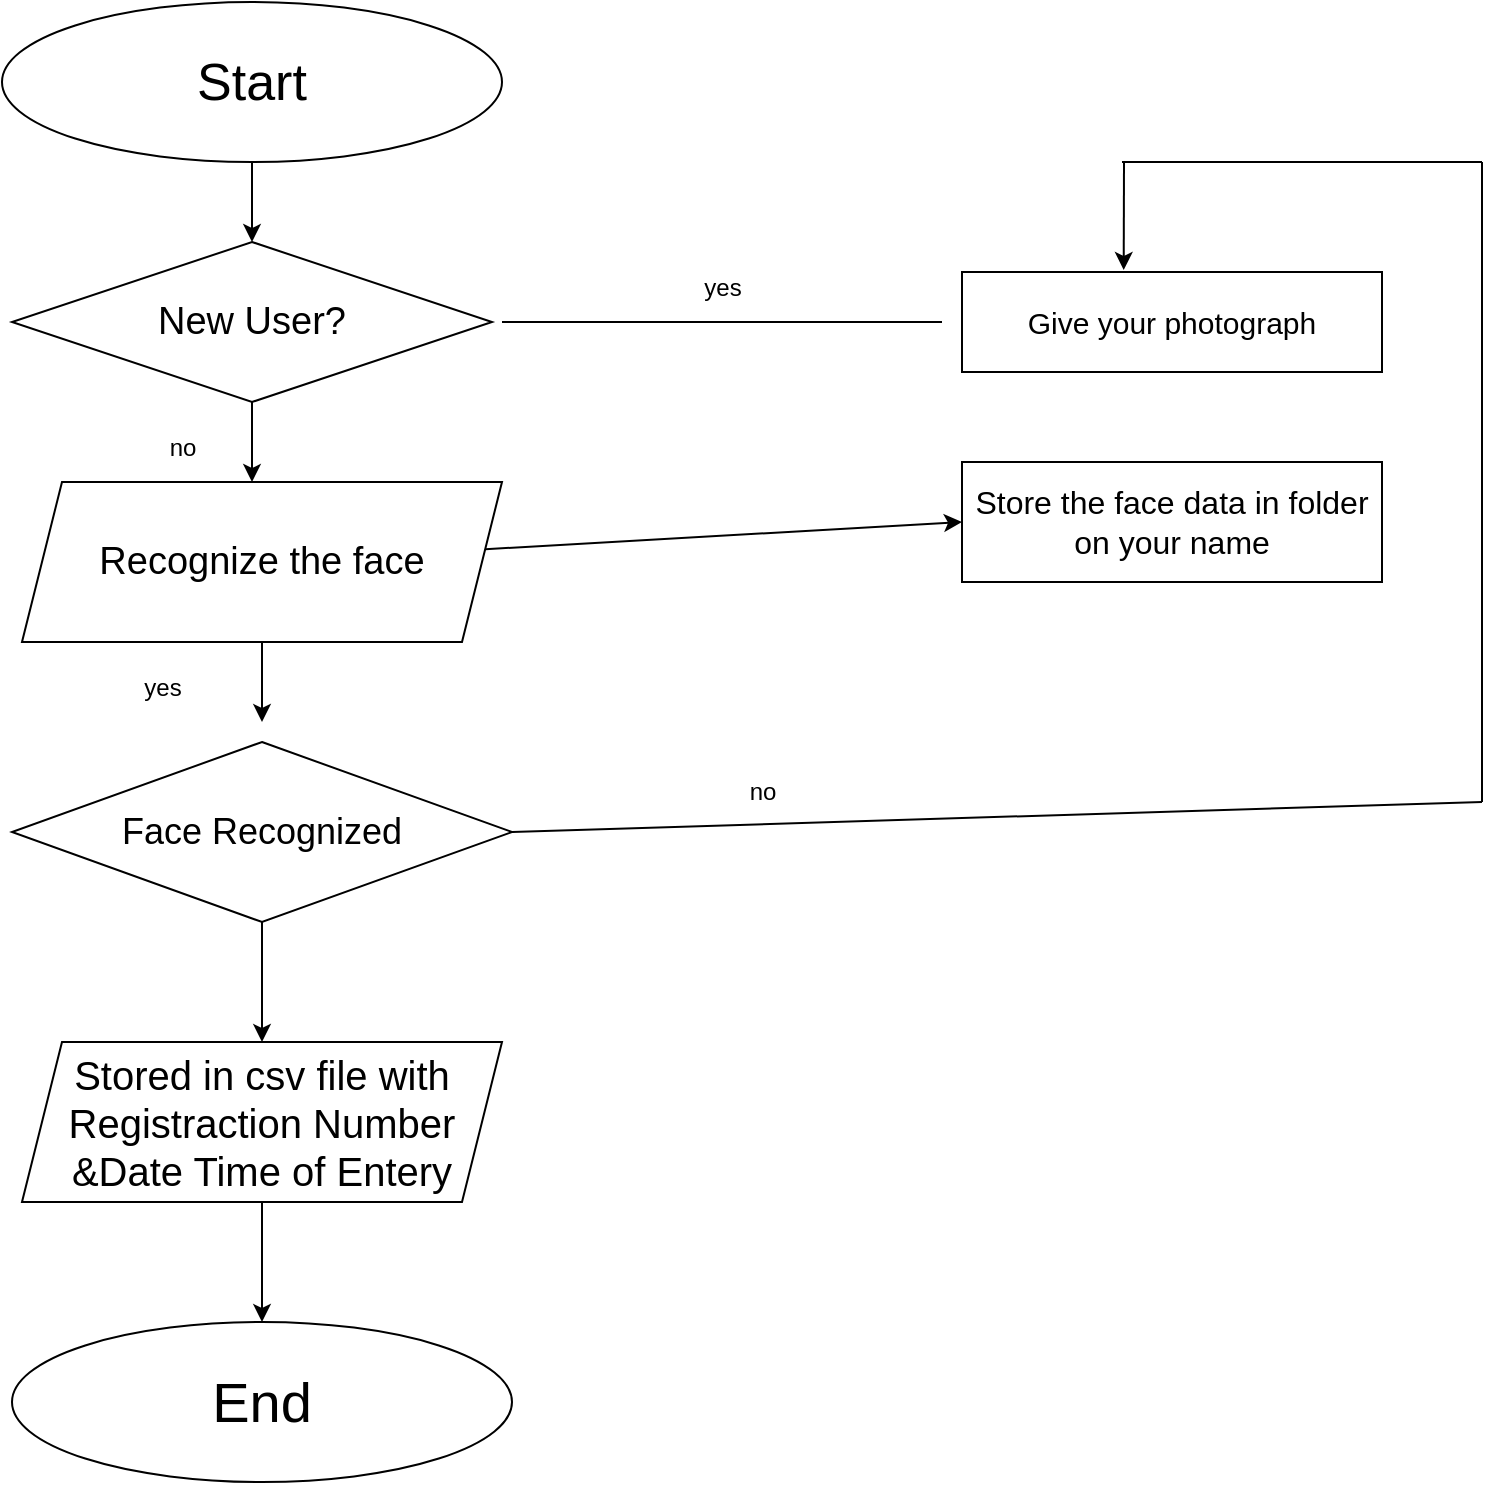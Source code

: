 <mxfile version="28.0.7">
  <diagram name="Page-1" id="uTFPUkssqYDLhDwklwzF">
    <mxGraphModel dx="1042" dy="596" grid="1" gridSize="10" guides="1" tooltips="1" connect="1" arrows="1" fold="1" page="1" pageScale="1" pageWidth="850" pageHeight="1100" math="0" shadow="0">
      <root>
        <mxCell id="0" />
        <mxCell id="1" parent="0" />
        <mxCell id="0fZzz6c-SlojqY8jt1bK-2" style="edgeStyle=orthogonalEdgeStyle;rounded=0;orthogonalLoop=1;jettySize=auto;html=1;exitX=0.5;exitY=1;exitDx=0;exitDy=0;" edge="1" parent="1" source="0fZzz6c-SlojqY8jt1bK-1">
          <mxGeometry relative="1" as="geometry">
            <mxPoint x="235" y="160" as="targetPoint" />
          </mxGeometry>
        </mxCell>
        <mxCell id="0fZzz6c-SlojqY8jt1bK-1" value="&lt;font style=&quot;font-size: 26px;&quot;&gt;Start&lt;/font&gt;" style="ellipse;whiteSpace=wrap;html=1;" vertex="1" parent="1">
          <mxGeometry x="110" y="40" width="250" height="80" as="geometry" />
        </mxCell>
        <mxCell id="0fZzz6c-SlojqY8jt1bK-4" style="edgeStyle=orthogonalEdgeStyle;rounded=0;orthogonalLoop=1;jettySize=auto;html=1;exitX=0.5;exitY=1;exitDx=0;exitDy=0;" edge="1" parent="1" source="0fZzz6c-SlojqY8jt1bK-3">
          <mxGeometry relative="1" as="geometry">
            <mxPoint x="235" y="280" as="targetPoint" />
          </mxGeometry>
        </mxCell>
        <mxCell id="0fZzz6c-SlojqY8jt1bK-3" value="&lt;font style=&quot;font-size: 19px;&quot;&gt;New User?&lt;/font&gt;" style="rhombus;whiteSpace=wrap;html=1;" vertex="1" parent="1">
          <mxGeometry x="115" y="160" width="240" height="80" as="geometry" />
        </mxCell>
        <mxCell id="0fZzz6c-SlojqY8jt1bK-6" style="edgeStyle=orthogonalEdgeStyle;rounded=0;orthogonalLoop=1;jettySize=auto;html=1;exitX=0.5;exitY=1;exitDx=0;exitDy=0;" edge="1" parent="1" source="0fZzz6c-SlojqY8jt1bK-5">
          <mxGeometry relative="1" as="geometry">
            <mxPoint x="240" y="400" as="targetPoint" />
          </mxGeometry>
        </mxCell>
        <mxCell id="0fZzz6c-SlojqY8jt1bK-5" value="&lt;font style=&quot;font-size: 19px;&quot;&gt;Recognize the face&lt;/font&gt;" style="shape=parallelogram;perimeter=parallelogramPerimeter;whiteSpace=wrap;html=1;fixedSize=1;" vertex="1" parent="1">
          <mxGeometry x="120" y="280" width="240" height="80" as="geometry" />
        </mxCell>
        <mxCell id="0fZzz6c-SlojqY8jt1bK-9" style="edgeStyle=orthogonalEdgeStyle;rounded=0;orthogonalLoop=1;jettySize=auto;html=1;exitX=0.5;exitY=1;exitDx=0;exitDy=0;" edge="1" parent="1" source="0fZzz6c-SlojqY8jt1bK-7">
          <mxGeometry relative="1" as="geometry">
            <mxPoint x="240" y="560" as="targetPoint" />
          </mxGeometry>
        </mxCell>
        <mxCell id="0fZzz6c-SlojqY8jt1bK-7" value="&lt;font style=&quot;font-size: 18px;&quot;&gt;Face Recognized&lt;/font&gt;" style="rhombus;whiteSpace=wrap;html=1;" vertex="1" parent="1">
          <mxGeometry x="115" y="410" width="250" height="90" as="geometry" />
        </mxCell>
        <mxCell id="0fZzz6c-SlojqY8jt1bK-11" style="edgeStyle=orthogonalEdgeStyle;rounded=0;orthogonalLoop=1;jettySize=auto;html=1;exitX=0.5;exitY=1;exitDx=0;exitDy=0;" edge="1" parent="1" source="0fZzz6c-SlojqY8jt1bK-10">
          <mxGeometry relative="1" as="geometry">
            <mxPoint x="240" y="700" as="targetPoint" />
          </mxGeometry>
        </mxCell>
        <mxCell id="0fZzz6c-SlojqY8jt1bK-10" value="&lt;font style=&quot;font-size: 20px;&quot;&gt;Stored in csv file with Registraction Number &amp;amp;Date Time of Entery&lt;/font&gt;" style="shape=parallelogram;perimeter=parallelogramPerimeter;whiteSpace=wrap;html=1;fixedSize=1;" vertex="1" parent="1">
          <mxGeometry x="120" y="560" width="240" height="80" as="geometry" />
        </mxCell>
        <mxCell id="0fZzz6c-SlojqY8jt1bK-12" value="&lt;font style=&quot;font-size: 28px;&quot;&gt;End&lt;/font&gt;" style="ellipse;whiteSpace=wrap;html=1;" vertex="1" parent="1">
          <mxGeometry x="115" y="700" width="250" height="80" as="geometry" />
        </mxCell>
        <mxCell id="0fZzz6c-SlojqY8jt1bK-13" value="&lt;font style=&quot;font-size: 15px;&quot;&gt;Give your photograph&lt;/font&gt;" style="rounded=0;whiteSpace=wrap;html=1;" vertex="1" parent="1">
          <mxGeometry x="590" y="175" width="210" height="50" as="geometry" />
        </mxCell>
        <mxCell id="0fZzz6c-SlojqY8jt1bK-14" value="&lt;font style=&quot;font-size: 16px;&quot;&gt;Store the face data in folder on your name&lt;/font&gt;" style="rounded=0;whiteSpace=wrap;html=1;" vertex="1" parent="1">
          <mxGeometry x="590" y="270" width="210" height="60" as="geometry" />
        </mxCell>
        <mxCell id="0fZzz6c-SlojqY8jt1bK-17" value="" style="endArrow=none;html=1;rounded=0;" edge="1" parent="1">
          <mxGeometry width="50" height="50" relative="1" as="geometry">
            <mxPoint x="360" y="200" as="sourcePoint" />
            <mxPoint x="580" y="200" as="targetPoint" />
          </mxGeometry>
        </mxCell>
        <mxCell id="0fZzz6c-SlojqY8jt1bK-19" value="" style="endArrow=classic;html=1;rounded=0;entryX=0;entryY=0.5;entryDx=0;entryDy=0;" edge="1" parent="1" source="0fZzz6c-SlojqY8jt1bK-5" target="0fZzz6c-SlojqY8jt1bK-14">
          <mxGeometry width="50" height="50" relative="1" as="geometry">
            <mxPoint x="360" y="350" as="sourcePoint" />
            <mxPoint x="410" y="300" as="targetPoint" />
          </mxGeometry>
        </mxCell>
        <mxCell id="0fZzz6c-SlojqY8jt1bK-25" value="" style="endArrow=classic;html=1;rounded=0;entryX=0.385;entryY=-0.02;entryDx=0;entryDy=0;entryPerimeter=0;" edge="1" parent="1" target="0fZzz6c-SlojqY8jt1bK-13">
          <mxGeometry width="50" height="50" relative="1" as="geometry">
            <mxPoint x="671" y="120" as="sourcePoint" />
            <mxPoint x="720" y="70" as="targetPoint" />
          </mxGeometry>
        </mxCell>
        <mxCell id="0fZzz6c-SlojqY8jt1bK-27" value="" style="endArrow=none;html=1;rounded=0;exitX=1;exitY=0.5;exitDx=0;exitDy=0;" edge="1" parent="1" source="0fZzz6c-SlojqY8jt1bK-7">
          <mxGeometry width="50" height="50" relative="1" as="geometry">
            <mxPoint x="440" y="480" as="sourcePoint" />
            <mxPoint x="850" y="440" as="targetPoint" />
          </mxGeometry>
        </mxCell>
        <mxCell id="0fZzz6c-SlojqY8jt1bK-28" value="" style="endArrow=none;html=1;rounded=0;" edge="1" parent="1">
          <mxGeometry width="50" height="50" relative="1" as="geometry">
            <mxPoint x="850" y="440" as="sourcePoint" />
            <mxPoint x="850" y="120" as="targetPoint" />
          </mxGeometry>
        </mxCell>
        <mxCell id="0fZzz6c-SlojqY8jt1bK-29" value="" style="endArrow=none;html=1;rounded=0;" edge="1" parent="1">
          <mxGeometry width="50" height="50" relative="1" as="geometry">
            <mxPoint x="850" y="120" as="sourcePoint" />
            <mxPoint x="670" y="120" as="targetPoint" />
          </mxGeometry>
        </mxCell>
        <mxCell id="0fZzz6c-SlojqY8jt1bK-30" value="yes" style="text;html=1;align=center;verticalAlign=middle;resizable=0;points=[];autosize=1;strokeColor=none;fillColor=none;" vertex="1" parent="1">
          <mxGeometry x="450" y="168" width="40" height="30" as="geometry" />
        </mxCell>
        <mxCell id="0fZzz6c-SlojqY8jt1bK-32" value="no" style="text;html=1;align=center;verticalAlign=middle;resizable=0;points=[];autosize=1;strokeColor=none;fillColor=none;" vertex="1" parent="1">
          <mxGeometry x="180" y="248" width="40" height="30" as="geometry" />
        </mxCell>
        <mxCell id="0fZzz6c-SlojqY8jt1bK-33" value="yes" style="text;html=1;align=center;verticalAlign=middle;resizable=0;points=[];autosize=1;strokeColor=none;fillColor=none;" vertex="1" parent="1">
          <mxGeometry x="170" y="368" width="40" height="30" as="geometry" />
        </mxCell>
        <mxCell id="0fZzz6c-SlojqY8jt1bK-34" value="no" style="text;html=1;align=center;verticalAlign=middle;resizable=0;points=[];autosize=1;strokeColor=none;fillColor=none;" vertex="1" parent="1">
          <mxGeometry x="470" y="420" width="40" height="30" as="geometry" />
        </mxCell>
      </root>
    </mxGraphModel>
  </diagram>
</mxfile>
